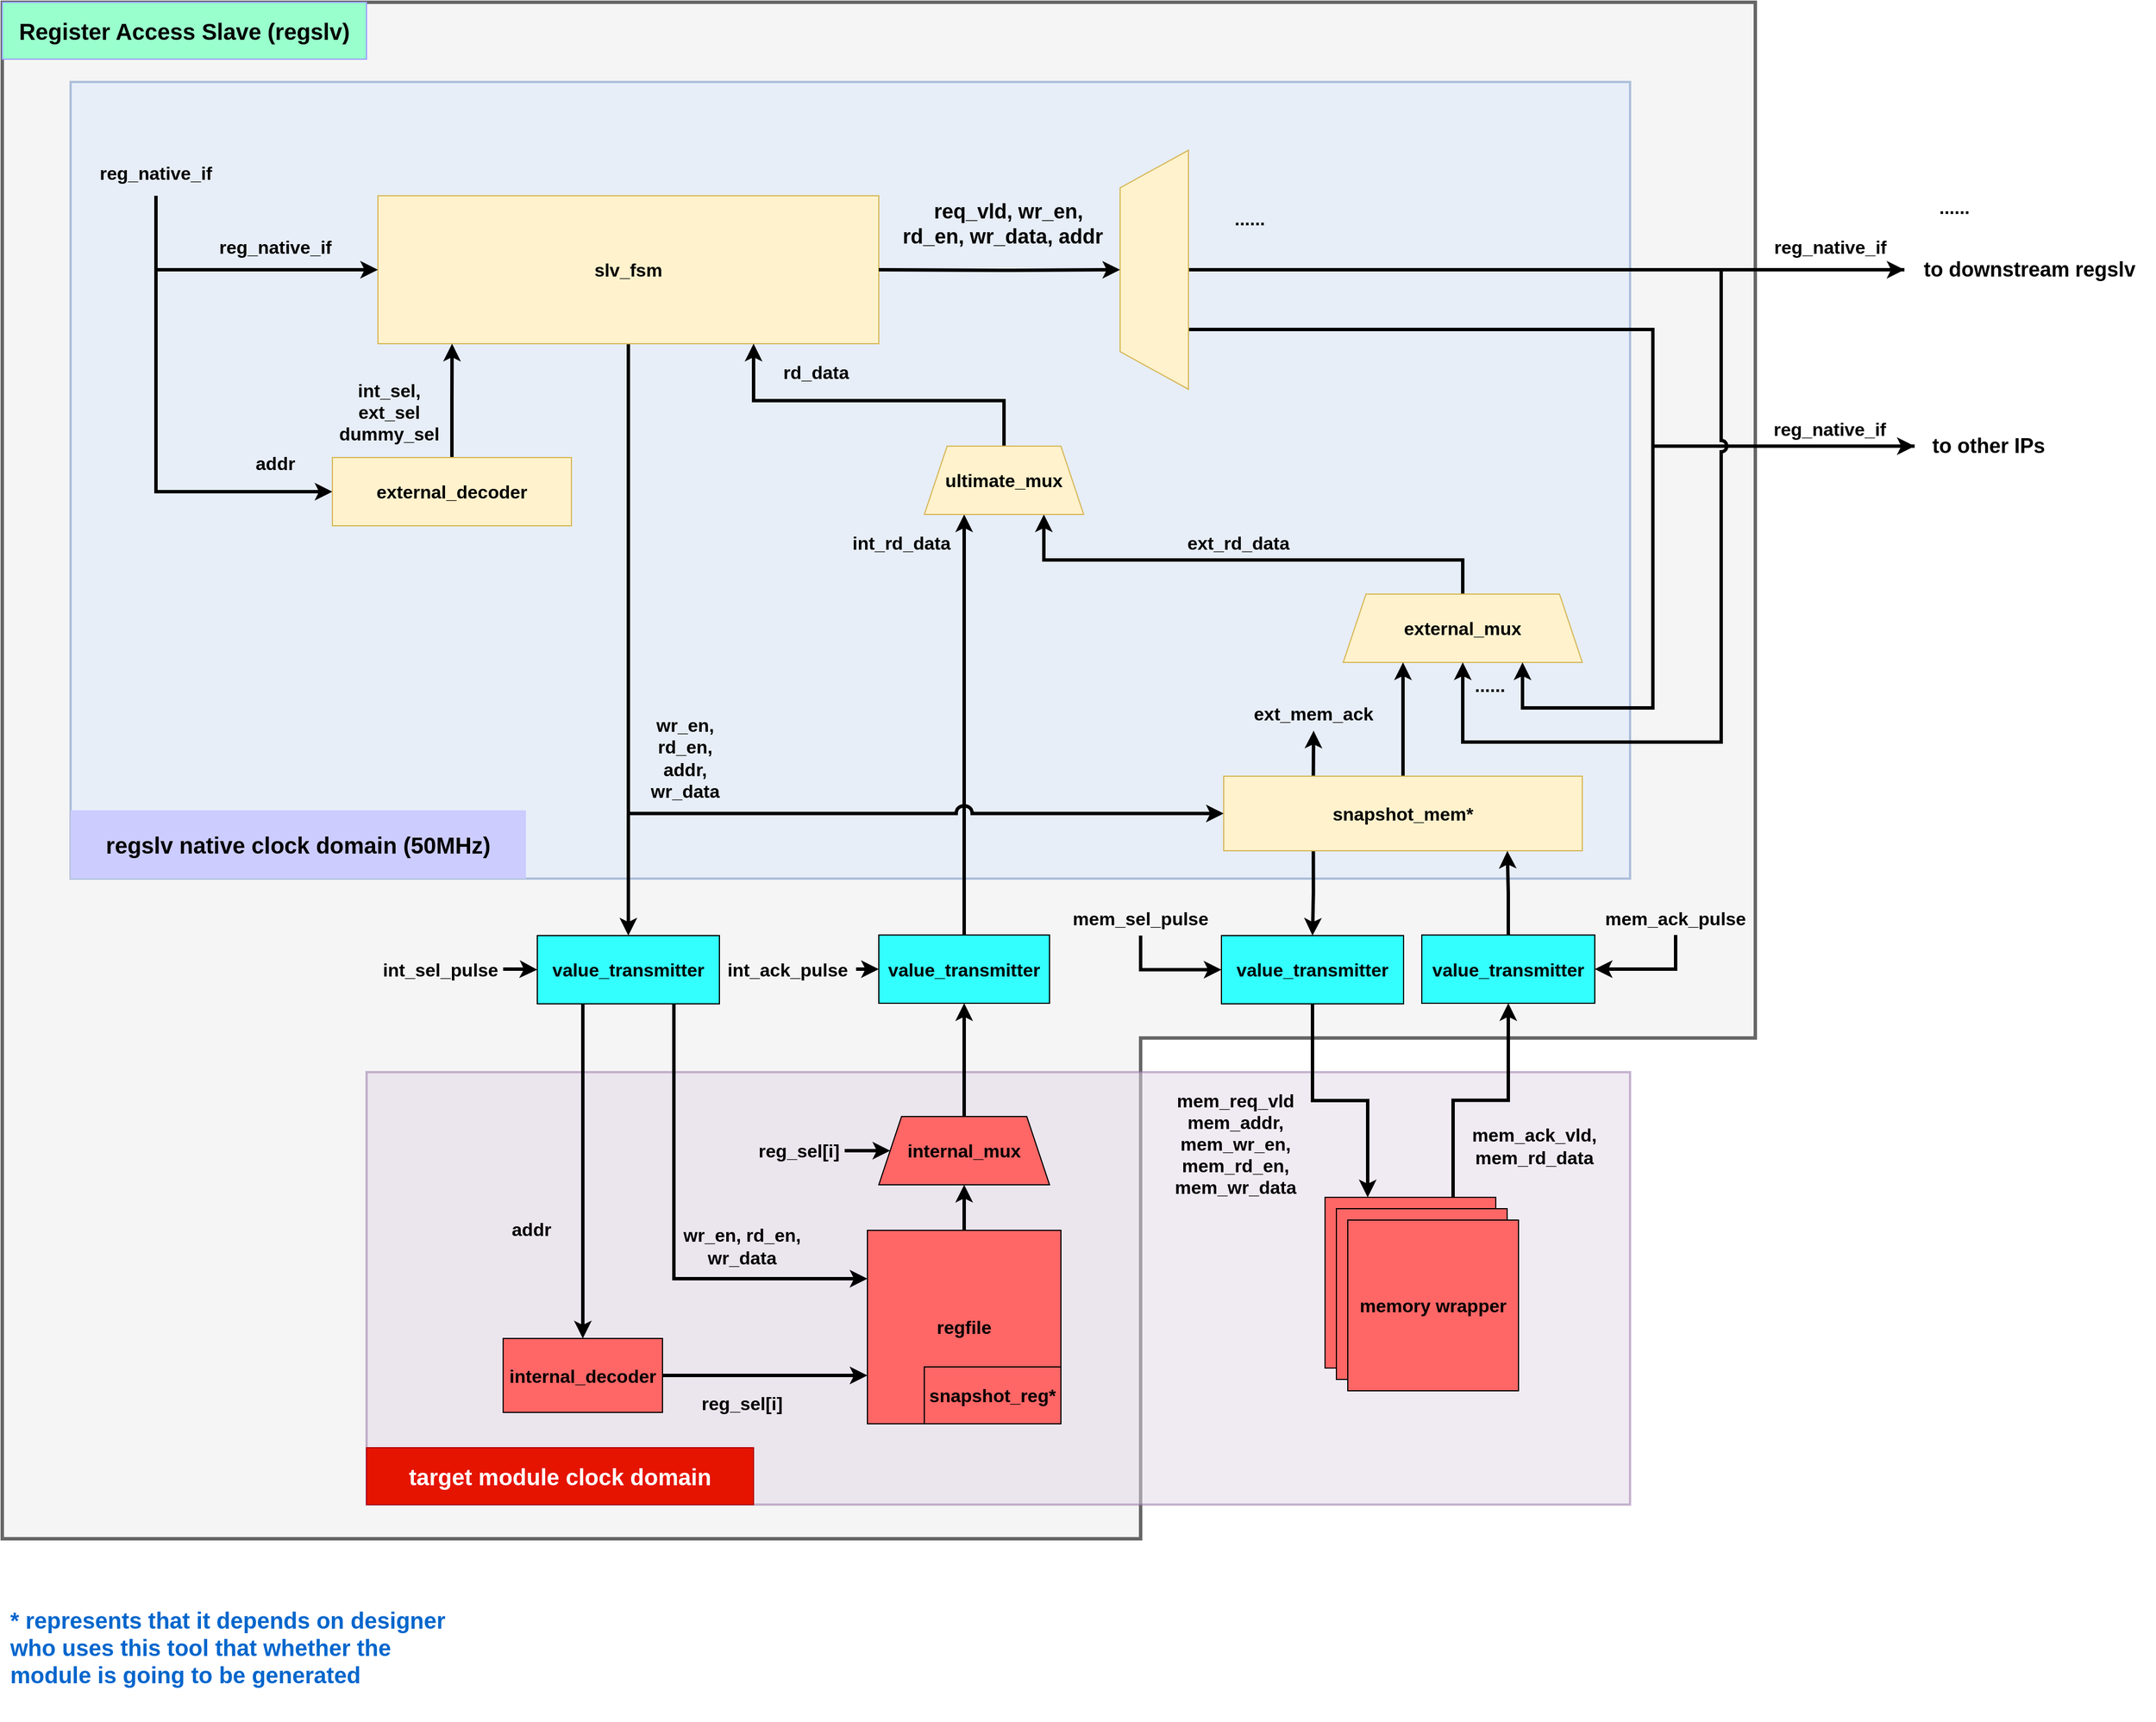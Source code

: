 <mxfile>
    <diagram id="2k0niPkLQAnHQQOvK0RH" name="第 1 页">
        <mxGraphModel dx="1464" dy="1006" grid="1" gridSize="10" guides="1" tooltips="1" connect="1" arrows="1" fold="1" page="1" pageScale="1" pageWidth="2336" pageHeight="1654" math="0" shadow="0">
            <root>
                <mxCell id="0"/>
                <mxCell id="1" parent="0"/>
                <mxCell id="248" value="" style="shape=corner;whiteSpace=wrap;html=1;fillColor=#f5f5f5;dx=1000;dy=910;strokeWidth=3;strokeColor=#666666;fontColor=#333333;fontSize=16;" parent="1" vertex="1">
                    <mxGeometry x="70" y="120" width="1540" height="1350" as="geometry"/>
                </mxCell>
                <mxCell id="250" value="" style="rounded=0;whiteSpace=wrap;html=1;fillColor=#e1d5e7;strokeColor=#9673a6;strokeWidth=2;opacity=50;fontSize=16;" parent="1" vertex="1">
                    <mxGeometry x="390" y="1060" width="1110" height="380" as="geometry"/>
                </mxCell>
                <mxCell id="244" value="" style="rounded=0;whiteSpace=wrap;html=1;fillColor=#dae8fc;strokeColor=#6c8ebf;strokeWidth=2;opacity=50;fontSize=16;" parent="1" vertex="1">
                    <mxGeometry x="130" y="190" width="1370" height="700" as="geometry"/>
                </mxCell>
                <mxCell id="12" value="&lt;b style=&quot;font-size: 16px;&quot;&gt;value_transmitter&lt;/b&gt;" style="rounded=0;whiteSpace=wrap;html=1;fontColor=#000000;fillColor=#33FFFF;fontSize=16;" parent="1" vertex="1">
                    <mxGeometry x="540" y="940" width="160" height="60" as="geometry"/>
                </mxCell>
                <mxCell id="143" style="edgeStyle=orthogonalEdgeStyle;rounded=0;html=1;exitX=0.5;exitY=0;exitDx=0;exitDy=0;entryX=0.25;entryY=1;entryDx=0;entryDy=0;fontSize=16;fontColor=#000000;startArrow=none;startFill=0;strokeWidth=3;" parent="1" source="16" target="108" edge="1">
                    <mxGeometry relative="1" as="geometry"/>
                </mxCell>
                <mxCell id="16" value="&lt;b style=&quot;font-size: 16px;&quot;&gt;value_transmitter&lt;/b&gt;" style="rounded=0;whiteSpace=wrap;html=1;fontColor=#000000;fillColor=#33FFFF;fontSize=16;" parent="1" vertex="1">
                    <mxGeometry x="840" y="939.5" width="150" height="60" as="geometry"/>
                </mxCell>
                <mxCell id="221" style="edgeStyle=orthogonalEdgeStyle;rounded=0;html=1;entryX=0;entryY=0.5;entryDx=0;entryDy=0;fontSize=16;fontColor=#0066CC;strokeWidth=3;startArrow=none;startFill=0;exitX=0.25;exitY=1;exitDx=0;exitDy=0;" parent="1" source="270" target="212" edge="1">
                    <mxGeometry relative="1" as="geometry">
                        <mxPoint x="1010" y="390" as="sourcePoint"/>
                        <Array as="points">
                            <mxPoint x="1520" y="408"/>
                            <mxPoint x="1520" y="510"/>
                        </Array>
                    </mxGeometry>
                </mxCell>
                <mxCell id="223" style="edgeStyle=orthogonalEdgeStyle;rounded=0;html=1;fontSize=16;fontColor=#0066CC;strokeWidth=3;entryX=0;entryY=0.5;entryDx=0;entryDy=0;startArrow=none;startFill=0;exitX=0.5;exitY=1;exitDx=0;exitDy=0;" parent="1" source="270" target="224" edge="1">
                    <mxGeometry relative="1" as="geometry">
                        <mxPoint x="1741.0" y="354.75" as="targetPoint"/>
                        <mxPoint x="960" y="355" as="sourcePoint"/>
                    </mxGeometry>
                </mxCell>
                <mxCell id="226" style="edgeStyle=orthogonalEdgeStyle;rounded=0;html=1;exitX=0.5;exitY=1;exitDx=0;exitDy=0;entryX=0;entryY=0.5;entryDx=0;entryDy=0;fontSize=16;fontColor=#0066CC;strokeWidth=3;jumpStyle=arc;jumpSize=10;" parent="1" target="116" edge="1">
                    <mxGeometry relative="1" as="geometry">
                        <Array as="points">
                            <mxPoint x="620" y="833"/>
                        </Array>
                        <mxPoint x="620" y="400" as="sourcePoint"/>
                    </mxGeometry>
                </mxCell>
                <mxCell id="235" style="edgeStyle=orthogonalEdgeStyle;rounded=0;html=1;exitX=0.5;exitY=1;exitDx=0;exitDy=0;entryX=0.5;entryY=0;entryDx=0;entryDy=0;strokeWidth=3;fontSize=16;" parent="1" source="52" target="12" edge="1">
                    <mxGeometry relative="1" as="geometry"/>
                </mxCell>
                <mxCell id="52" value="slv_fsm" style="rounded=0;whiteSpace=wrap;html=1;fontStyle=1;fillColor=#fff2cc;fontSize=16;strokeColor=#d6b656;" parent="1" vertex="1">
                    <mxGeometry x="400" y="290" width="440" height="130" as="geometry"/>
                </mxCell>
                <mxCell id="57" value="&lt;b style=&quot;font-size: 16px;&quot;&gt;value_transmitter&lt;/b&gt;" style="rounded=0;whiteSpace=wrap;html=1;fontColor=#000000;fillColor=#33FFFF;fontSize=16;" parent="1" vertex="1">
                    <mxGeometry x="1141" y="940" width="160" height="60" as="geometry"/>
                </mxCell>
                <mxCell id="118" style="edgeStyle=orthogonalEdgeStyle;rounded=0;html=1;exitX=0.5;exitY=1;exitDx=0;exitDy=0;entryX=0;entryY=0.5;entryDx=0;entryDy=0;fontSize=16;fontColor=#000000;startArrow=none;startFill=0;strokeWidth=3;" parent="1" source="104" target="119" edge="1">
                    <mxGeometry relative="1" as="geometry">
                        <mxPoint x="355" y="550" as="targetPoint"/>
                    </mxGeometry>
                </mxCell>
                <mxCell id="121" style="edgeStyle=orthogonalEdgeStyle;rounded=0;html=1;exitX=0.5;exitY=1;exitDx=0;exitDy=0;entryX=0;entryY=0.5;entryDx=0;entryDy=0;fontSize=16;fontColor=#000000;startArrow=none;startFill=0;strokeWidth=3;" parent="1" source="104" target="52" edge="1">
                    <mxGeometry relative="1" as="geometry"/>
                </mxCell>
                <mxCell id="104" value="&lt;b style=&quot;font-size: 16px&quot;&gt;reg_native_if&lt;/b&gt;&lt;b style=&quot;font-size: 16px&quot;&gt;&lt;br style=&quot;font-size: 16px&quot;&gt;&lt;/b&gt;" style="text;html=1;strokeColor=none;fillColor=none;align=center;verticalAlign=middle;whiteSpace=wrap;rounded=0;fontSize=16;fontColor=#000000;" parent="1" vertex="1">
                    <mxGeometry x="120" y="250" width="170" height="40" as="geometry"/>
                </mxCell>
                <mxCell id="144" style="edgeStyle=orthogonalEdgeStyle;rounded=0;html=1;exitX=0.5;exitY=0;exitDx=0;exitDy=0;entryX=0.75;entryY=1;entryDx=0;entryDy=0;fontSize=16;fontColor=#000000;startArrow=none;startFill=0;strokeWidth=3;" parent="1" source="107" target="108" edge="1">
                    <mxGeometry relative="1" as="geometry">
                        <Array as="points">
                            <mxPoint x="1353" y="610"/>
                            <mxPoint x="985" y="610"/>
                        </Array>
                    </mxGeometry>
                </mxCell>
                <mxCell id="107" value="&lt;font color=&quot;#000000&quot; style=&quot;font-size: 16px;&quot;&gt;&lt;b style=&quot;font-size: 16px;&quot;&gt;external_mux&lt;/b&gt;&lt;/font&gt;" style="shape=trapezoid;perimeter=trapezoidPerimeter;whiteSpace=wrap;html=1;fixedSize=1;fontSize=16;fillColor=#fff2cc;strokeColor=#d6b656;" parent="1" vertex="1">
                    <mxGeometry x="1248" y="640" width="210" height="60" as="geometry"/>
                </mxCell>
                <mxCell id="142" style="edgeStyle=orthogonalEdgeStyle;rounded=0;html=1;exitX=0.5;exitY=0;exitDx=0;exitDy=0;entryX=0.75;entryY=1;entryDx=0;entryDy=0;fontSize=16;fontColor=#000000;startArrow=none;startFill=0;strokeWidth=3;" parent="1" source="108" target="52" edge="1">
                    <mxGeometry relative="1" as="geometry">
                        <Array as="points">
                            <mxPoint x="950" y="470"/>
                            <mxPoint x="730" y="470"/>
                        </Array>
                    </mxGeometry>
                </mxCell>
                <mxCell id="108" value="&lt;font color=&quot;#000000&quot; style=&quot;font-size: 16px;&quot;&gt;&lt;b style=&quot;font-size: 16px;&quot;&gt;ultimate_mux&lt;/b&gt;&lt;/font&gt;" style="shape=trapezoid;perimeter=trapezoidPerimeter;whiteSpace=wrap;html=1;fixedSize=1;fontSize=16;fillColor=#fff2cc;strokeColor=#d6b656;" parent="1" vertex="1">
                    <mxGeometry x="880" y="510" width="140" height="60" as="geometry"/>
                </mxCell>
                <mxCell id="165" style="edgeStyle=orthogonalEdgeStyle;rounded=0;html=1;exitX=0.5;exitY=0;exitDx=0;exitDy=0;entryX=0.25;entryY=1;entryDx=0;entryDy=0;fontSize=16;fontColor=#000000;startArrow=none;startFill=0;strokeWidth=3;" parent="1" source="116" target="107" edge="1">
                    <mxGeometry relative="1" as="geometry"/>
                </mxCell>
                <mxCell id="184" style="edgeStyle=orthogonalEdgeStyle;html=1;exitX=0.25;exitY=1;exitDx=0;exitDy=0;entryX=0.5;entryY=0;entryDx=0;entryDy=0;strokeWidth=3;rounded=0;fontSize=16;" parent="1" source="116" target="57" edge="1">
                    <mxGeometry relative="1" as="geometry"/>
                </mxCell>
                <mxCell id="255" style="edgeStyle=orthogonalEdgeStyle;rounded=0;jumpStyle=arc;jumpSize=10;html=1;exitX=0.25;exitY=0;exitDx=0;exitDy=0;entryX=0.5;entryY=1;entryDx=0;entryDy=0;fontSize=16;strokeWidth=3;" parent="1" source="116" target="254" edge="1">
                    <mxGeometry relative="1" as="geometry"/>
                </mxCell>
                <mxCell id="116" value="snapshot_mem*" style="rounded=0;whiteSpace=wrap;html=1;fillColor=#fff2cc;fontStyle=1;fontSize=16;strokeColor=#d6b656;" parent="1" vertex="1">
                    <mxGeometry x="1143" y="800" width="315" height="65.5" as="geometry"/>
                </mxCell>
                <mxCell id="123" style="edgeStyle=orthogonalEdgeStyle;rounded=0;html=1;exitX=0.5;exitY=0;exitDx=0;exitDy=0;entryX=0.148;entryY=1;entryDx=0;entryDy=0;entryPerimeter=0;fontSize=16;fontColor=#000000;startArrow=none;startFill=0;strokeWidth=3;" parent="1" source="119" target="52" edge="1">
                    <mxGeometry relative="1" as="geometry"/>
                </mxCell>
                <mxCell id="119" value="external_decoder" style="rounded=0;whiteSpace=wrap;html=1;fontStyle=1;fillColor=#fff2cc;fontSize=16;strokeColor=#d6b656;" parent="1" vertex="1">
                    <mxGeometry x="360" y="520" width="210" height="60" as="geometry"/>
                </mxCell>
                <mxCell id="122" value="&lt;b style=&quot;font-size: 16px;&quot;&gt;addr&lt;/b&gt;" style="text;html=1;strokeColor=none;fillColor=none;align=center;verticalAlign=middle;whiteSpace=wrap;rounded=0;fontSize=16;fontColor=#000000;" parent="1" vertex="1">
                    <mxGeometry x="280" y="510" width="60" height="30" as="geometry"/>
                </mxCell>
                <mxCell id="124" value="&lt;b style=&quot;font-size: 16px;&quot;&gt;int_sel,&lt;br style=&quot;font-size: 16px;&quot;&gt;ext_sel&lt;br style=&quot;font-size: 16px;&quot;&gt;dummy_sel&lt;br style=&quot;font-size: 16px;&quot;&gt;&lt;/b&gt;" style="text;html=1;strokeColor=none;fillColor=none;align=center;verticalAlign=middle;whiteSpace=wrap;rounded=0;fontSize=16;fontColor=#000000;" parent="1" vertex="1">
                    <mxGeometry x="360" y="449.5" width="100" height="60.5" as="geometry"/>
                </mxCell>
                <mxCell id="151" style="edgeStyle=orthogonalEdgeStyle;rounded=0;html=1;exitX=1;exitY=0.5;exitDx=0;exitDy=0;fontSize=16;fontColor=#000000;startArrow=none;startFill=0;strokeWidth=3;" parent="1" source="150" target="12" edge="1">
                    <mxGeometry relative="1" as="geometry"/>
                </mxCell>
                <mxCell id="150" value="&lt;b style=&quot;font-size: 16px;&quot;&gt;int_sel_pulse&lt;/b&gt;" style="text;html=1;strokeColor=none;fillColor=none;align=center;verticalAlign=middle;whiteSpace=wrap;rounded=0;fontSize=16;fontColor=#000000;" parent="1" vertex="1">
                    <mxGeometry x="400" y="954.5" width="110" height="30" as="geometry"/>
                </mxCell>
                <mxCell id="158" value="&lt;b style=&quot;font-size: 16px;&quot;&gt;wr_en,&lt;br style=&quot;font-size: 16px;&quot;&gt;rd_en,&lt;br style=&quot;font-size: 16px;&quot;&gt;addr,&lt;br style=&quot;font-size: 16px;&quot;&gt;wr_data&lt;/b&gt;" style="text;html=1;strokeColor=none;fillColor=none;align=center;verticalAlign=middle;whiteSpace=wrap;rounded=0;fontSize=16;" parent="1" vertex="1">
                    <mxGeometry x="620" y="741" width="100" height="86" as="geometry"/>
                </mxCell>
                <mxCell id="159" value="&lt;b style=&quot;font-size: 16px;&quot;&gt;reg_native_if&lt;/b&gt;" style="text;html=1;strokeColor=none;fillColor=none;align=center;verticalAlign=middle;whiteSpace=wrap;rounded=0;fontSize=16;fontColor=#000000;" parent="1" vertex="1">
                    <mxGeometry x="245" y="320" width="130" height="30" as="geometry"/>
                </mxCell>
                <mxCell id="174" value="&lt;b style=&quot;font-size: 16px;&quot;&gt;rd_data&lt;/b&gt;" style="text;html=1;strokeColor=none;fillColor=none;align=center;verticalAlign=middle;whiteSpace=wrap;rounded=0;fontSize=16;" parent="1" vertex="1">
                    <mxGeometry x="740" y="430" width="90" height="30" as="geometry"/>
                </mxCell>
                <mxCell id="260" style="edgeStyle=none;html=1;exitX=1;exitY=0.5;exitDx=0;exitDy=0;entryX=0;entryY=0.5;entryDx=0;entryDy=0;fontSize=18;strokeWidth=3;" parent="1" source="176" target="16" edge="1">
                    <mxGeometry relative="1" as="geometry"/>
                </mxCell>
                <mxCell id="176" value="&lt;b style=&quot;font-size: 16px;&quot;&gt;int_ack_pulse&lt;/b&gt;" style="text;html=1;strokeColor=none;fillColor=none;align=center;verticalAlign=middle;whiteSpace=wrap;rounded=0;fontSize=16;" parent="1" vertex="1">
                    <mxGeometry x="700" y="951.5" width="120" height="36" as="geometry"/>
                </mxCell>
                <mxCell id="195" style="edgeStyle=orthogonalEdgeStyle;rounded=0;html=1;exitX=0.5;exitY=0;exitDx=0;exitDy=0;strokeWidth=3;entryX=0.791;entryY=1.002;entryDx=0;entryDy=0;entryPerimeter=0;fontSize=16;" parent="1" source="183" target="116" edge="1">
                    <mxGeometry relative="1" as="geometry">
                        <mxPoint x="1392" y="871" as="targetPoint"/>
                    </mxGeometry>
                </mxCell>
                <mxCell id="183" value="&lt;b style=&quot;font-size: 16px;&quot;&gt;value_transmitter&lt;/b&gt;" style="rounded=0;whiteSpace=wrap;html=1;fontColor=#000000;fillColor=#33FFFF;fontSize=16;" parent="1" vertex="1">
                    <mxGeometry x="1317" y="939.5" width="152" height="60" as="geometry"/>
                </mxCell>
                <mxCell id="193" style="edgeStyle=orthogonalEdgeStyle;rounded=0;html=1;exitX=0.75;exitY=0;exitDx=0;exitDy=0;entryX=0.5;entryY=1;entryDx=0;entryDy=0;strokeWidth=3;fontSize=16;" parent="1" source="6" target="183" edge="1">
                    <mxGeometry relative="1" as="geometry"/>
                </mxCell>
                <mxCell id="199" value="&lt;font style=&quot;font-size: 20px;&quot; color=&quot;#0066cc&quot;&gt;&lt;span style=&quot;font-size: 20px;&quot;&gt;* represents that it depends on designer who uses this tool that whether the module is going to be generated&lt;/span&gt;&lt;/font&gt;" style="text;html=1;strokeColor=none;fillColor=none;align=left;verticalAlign=middle;whiteSpace=wrap;rounded=0;fontSize=20;spacingLeft=5;fontStyle=1" parent="1" vertex="1">
                    <mxGeometry x="70" y="1500" width="410" height="130" as="geometry"/>
                </mxCell>
                <mxCell id="207" value="&lt;b style=&quot;font-size: 16px;&quot;&gt;ext_rd_data&lt;/b&gt;" style="text;html=1;strokeColor=none;fillColor=none;align=center;verticalAlign=middle;whiteSpace=wrap;rounded=0;fontSize=16;" parent="1" vertex="1">
                    <mxGeometry x="1100" y="580" width="112" height="30" as="geometry"/>
                </mxCell>
                <mxCell id="222" style="edgeStyle=orthogonalEdgeStyle;rounded=0;html=1;exitX=0;exitY=0.5;exitDx=0;exitDy=0;entryX=0.75;entryY=1;entryDx=0;entryDy=0;fontSize=16;fontColor=#0066CC;strokeWidth=3;" parent="1" source="212" target="107" edge="1">
                    <mxGeometry relative="1" as="geometry">
                        <Array as="points">
                            <mxPoint x="1520" y="510"/>
                            <mxPoint x="1520" y="740"/>
                            <mxPoint x="1406" y="740"/>
                        </Array>
                    </mxGeometry>
                </mxCell>
                <mxCell id="212" value="to other IPs" style="rounded=0;whiteSpace=wrap;html=1;fontSize=18;fillColor=none;strokeColor=none;fontStyle=1" parent="1" vertex="1">
                    <mxGeometry x="1750" y="490" width="130" height="40" as="geometry"/>
                </mxCell>
                <mxCell id="225" style="edgeStyle=orthogonalEdgeStyle;rounded=0;html=1;entryX=0.5;entryY=1;entryDx=0;entryDy=0;fontSize=16;fontColor=#0066CC;strokeWidth=3;exitX=0;exitY=0.5;exitDx=0;exitDy=0;jumpStyle=arc;" parent="1" source="224" target="107" edge="1">
                    <mxGeometry relative="1" as="geometry">
                        <Array as="points">
                            <mxPoint x="1580" y="355"/>
                            <mxPoint x="1580" y="770"/>
                            <mxPoint x="1353" y="770"/>
                        </Array>
                    </mxGeometry>
                </mxCell>
                <mxCell id="224" value="to downstream regslv" style="rounded=0;whiteSpace=wrap;html=1;fontSize=18;fillColor=none;strokeColor=none;fontStyle=1" parent="1" vertex="1">
                    <mxGeometry x="1741" y="330" width="220" height="50" as="geometry"/>
                </mxCell>
                <mxCell id="227" value="&lt;b style=&quot;font-size: 16px;&quot;&gt;......&lt;/b&gt;" style="text;html=1;strokeColor=none;fillColor=none;align=center;verticalAlign=middle;whiteSpace=wrap;rounded=0;fontSize=16;" parent="1" vertex="1">
                    <mxGeometry x="1352" y="710" width="50" height="20" as="geometry"/>
                </mxCell>
                <mxCell id="228" value="&lt;b style=&quot;font-size: 16px;&quot;&gt;......&lt;/b&gt;" style="text;html=1;strokeColor=none;fillColor=none;align=center;verticalAlign=middle;whiteSpace=wrap;rounded=0;fontSize=16;" parent="1" vertex="1">
                    <mxGeometry x="1141" y="300" width="50" height="20" as="geometry"/>
                </mxCell>
                <mxCell id="229" value="&lt;b style=&quot;font-size: 16px;&quot;&gt;reg_native_if&lt;/b&gt;" style="text;html=1;strokeColor=none;fillColor=none;align=center;verticalAlign=middle;whiteSpace=wrap;rounded=0;fontSize=16;fontColor=#000000;" parent="1" vertex="1">
                    <mxGeometry x="1611" y="320" width="130" height="30" as="geometry"/>
                </mxCell>
                <mxCell id="230" value="&lt;b style=&quot;font-size: 16px;&quot;&gt;reg_native_if&lt;/b&gt;" style="text;html=1;strokeColor=none;fillColor=none;align=center;verticalAlign=middle;whiteSpace=wrap;rounded=0;fontSize=16;fontColor=#000000;" parent="1" vertex="1">
                    <mxGeometry x="1611" y="480" width="129" height="30" as="geometry"/>
                </mxCell>
                <mxCell id="232" value="&lt;b style=&quot;font-size: 16px;&quot;&gt;int_rd_data&lt;/b&gt;" style="text;html=1;strokeColor=none;fillColor=none;align=center;verticalAlign=middle;whiteSpace=wrap;rounded=0;fontSize=16;" parent="1" vertex="1">
                    <mxGeometry x="810" y="580" width="100" height="30" as="geometry"/>
                </mxCell>
                <mxCell id="251" value="&lt;b style=&quot;font-size: 20px;&quot;&gt;regslv native clock domain (50MHz)&lt;/b&gt;" style="rounded=0;whiteSpace=wrap;html=1;fillColor=#CCCCFF;fontSize=20;strokeColor=none;" parent="1" vertex="1">
                    <mxGeometry x="130" y="830" width="400" height="60" as="geometry"/>
                </mxCell>
                <mxCell id="192" style="edgeStyle=orthogonalEdgeStyle;rounded=0;html=1;exitX=0.5;exitY=1;exitDx=0;exitDy=0;entryX=0.25;entryY=0;entryDx=0;entryDy=0;strokeWidth=3;fontSize=16;" parent="1" source="57" target="6" edge="1">
                    <mxGeometry relative="1" as="geometry"/>
                </mxCell>
                <mxCell id="254" value="&lt;b style=&quot;font-size: 16px;&quot;&gt;ext_mem_ack&lt;/b&gt;" style="text;html=1;strokeColor=none;fillColor=none;align=center;verticalAlign=middle;whiteSpace=wrap;rounded=0;fontSize=16;" parent="1" vertex="1">
                    <mxGeometry x="1167" y="730" width="110" height="30" as="geometry"/>
                </mxCell>
                <mxCell id="146" style="edgeStyle=orthogonalEdgeStyle;rounded=0;html=1;exitX=0.25;exitY=1;exitDx=0;exitDy=0;fontSize=16;fontColor=#000000;startArrow=none;startFill=0;strokeWidth=3;" parent="1" source="12" target="80" edge="1">
                    <mxGeometry relative="1" as="geometry"/>
                </mxCell>
                <mxCell id="145" style="edgeStyle=orthogonalEdgeStyle;rounded=0;html=1;exitX=0.75;exitY=1;exitDx=0;exitDy=0;entryX=0;entryY=0.25;entryDx=0;entryDy=0;fontSize=16;fontColor=#000000;startArrow=none;startFill=0;strokeWidth=3;" parent="1" source="12" target="5" edge="1">
                    <mxGeometry relative="1" as="geometry">
                        <mxPoint x="770" y="1182.5" as="targetPoint"/>
                    </mxGeometry>
                </mxCell>
                <mxCell id="32" style="edgeStyle=orthogonalEdgeStyle;html=1;exitX=0.5;exitY=0;exitDx=0;exitDy=0;entryX=0.5;entryY=1;entryDx=0;entryDy=0;strokeWidth=3;rounded=0;fontSize=16;" parent="1" source="102" target="16" edge="1">
                    <mxGeometry relative="1" as="geometry">
                        <mxPoint x="865" y="909" as="sourcePoint"/>
                    </mxGeometry>
                </mxCell>
                <mxCell id="257" value="Register Access Slave (regslv)" style="text;html=1;strokeColor=#9999FF;fillColor=#99FFCC;align=center;verticalAlign=middle;whiteSpace=wrap;rounded=0;fontSize=20;fontStyle=1;strokeWidth=1;" parent="1" vertex="1">
                    <mxGeometry x="70" y="120" width="320" height="50" as="geometry"/>
                </mxCell>
                <mxCell id="31" style="edgeStyle=orthogonalEdgeStyle;html=1;exitX=0.5;exitY=0;exitDx=0;exitDy=0;strokeWidth=3;rounded=0;fontSize=16;entryX=0.5;entryY=1;entryDx=0;entryDy=0;" parent="1" source="5" target="102" edge="1">
                    <mxGeometry relative="1" as="geometry">
                        <mxPoint x="865" y="1153.5" as="targetPoint"/>
                    </mxGeometry>
                </mxCell>
                <mxCell id="54" value="&lt;b style=&quot;font-size: 16px;&quot;&gt;wr_en, rd_en,&lt;br style=&quot;font-size: 16px;&quot;&gt;wr_data&lt;/b&gt;" style="text;html=1;strokeColor=none;fillColor=none;align=center;verticalAlign=middle;whiteSpace=wrap;rounded=0;fontSize=16;" parent="1" vertex="1">
                    <mxGeometry x="665" y="1184.5" width="110" height="56" as="geometry"/>
                </mxCell>
                <mxCell id="155" style="edgeStyle=orthogonalEdgeStyle;rounded=0;html=1;fontSize=16;fontColor=#000000;startArrow=none;startFill=0;strokeWidth=3;entryX=0;entryY=0.75;entryDx=0;entryDy=0;" parent="1" source="80" target="5" edge="1">
                    <mxGeometry relative="1" as="geometry">
                        <mxPoint x="770" y="1335" as="targetPoint"/>
                    </mxGeometry>
                </mxCell>
                <mxCell id="80" value="internal_decoder" style="rounded=0;whiteSpace=wrap;html=1;fillColor=#FF6666;fontStyle=1;fontColor=#000000;fontSize=16;" parent="1" vertex="1">
                    <mxGeometry x="510" y="1294" width="140" height="65" as="geometry"/>
                </mxCell>
                <mxCell id="76" value="&lt;b style=&quot;font-size: 16px&quot;&gt;mem_req_vld&lt;br&gt;mem_addr,&lt;br style=&quot;font-size: 16px&quot;&gt;mem_wr_en,&lt;br style=&quot;font-size: 16px&quot;&gt;mem_rd_en,&lt;br style=&quot;font-size: 16px&quot;&gt;mem_wr_data&lt;/b&gt;" style="text;html=1;strokeColor=none;fillColor=none;align=center;verticalAlign=middle;whiteSpace=wrap;rounded=0;fontSize=16;" parent="1" vertex="1">
                    <mxGeometry x="1090" y="1065" width="127" height="115" as="geometry"/>
                </mxCell>
                <mxCell id="102" value="&lt;font color=&quot;#000000&quot; style=&quot;font-size: 16px;&quot;&gt;&lt;b style=&quot;font-size: 16px;&quot;&gt;internal_mux&lt;/b&gt;&lt;/font&gt;" style="shape=trapezoid;perimeter=trapezoidPerimeter;whiteSpace=wrap;html=1;fixedSize=1;fontSize=16;fillColor=#FF6666;" parent="1" vertex="1">
                    <mxGeometry x="840" y="1099" width="150" height="60" as="geometry"/>
                </mxCell>
                <mxCell id="138" value="" style="group;fontSize=16;" parent="1" vertex="1" connectable="0">
                    <mxGeometry x="1232" y="1170" width="170" height="170" as="geometry"/>
                </mxCell>
                <mxCell id="6" value="memory" style="whiteSpace=wrap;html=1;aspect=fixed;fillColor=#FF6666;fontStyle=1;fontColor=#000000;fontSize=16;" parent="138" vertex="1">
                    <mxGeometry width="150" height="150" as="geometry"/>
                </mxCell>
                <mxCell id="9" value="memory" style="whiteSpace=wrap;html=1;aspect=fixed;fillColor=#FF6666;fontStyle=1;fontColor=#000000;fontSize=16;" parent="138" vertex="1">
                    <mxGeometry x="10" y="10" width="150" height="150" as="geometry"/>
                </mxCell>
                <mxCell id="10" value="memory wrapper" style="whiteSpace=wrap;html=1;aspect=fixed;fillColor=#FF6666;fontStyle=1;fontColor=#000000;fontSize=16;" parent="138" vertex="1">
                    <mxGeometry x="20" y="20" width="150" height="150" as="geometry"/>
                </mxCell>
                <mxCell id="152" value="&lt;b style=&quot;font-size: 16px;&quot;&gt;addr&lt;/b&gt;" style="text;html=1;strokeColor=none;fillColor=none;align=center;verticalAlign=middle;whiteSpace=wrap;rounded=0;fontSize=16;" parent="1" vertex="1">
                    <mxGeometry x="500" y="1179.5" width="70" height="36" as="geometry"/>
                </mxCell>
                <mxCell id="154" value="&lt;b style=&quot;font-size: 16px;&quot;&gt;reg_sel[i]&lt;/b&gt;" style="text;html=1;strokeColor=none;fillColor=none;align=center;verticalAlign=middle;whiteSpace=wrap;rounded=0;fontSize=16;" parent="1" vertex="1">
                    <mxGeometry x="670" y="1333" width="100" height="36" as="geometry"/>
                </mxCell>
                <mxCell id="164" style="edgeStyle=orthogonalEdgeStyle;rounded=0;html=1;exitX=1;exitY=0.5;exitDx=0;exitDy=0;entryX=0;entryY=0.5;entryDx=0;entryDy=0;fontSize=16;fontColor=#000000;startArrow=none;startFill=0;strokeWidth=3;" parent="1" source="163" target="102" edge="1">
                    <mxGeometry relative="1" as="geometry"/>
                </mxCell>
                <mxCell id="163" value="&lt;b style=&quot;font-size: 16px;&quot;&gt;reg_sel[i]&lt;/b&gt;" style="text;html=1;strokeColor=none;fillColor=none;align=center;verticalAlign=middle;whiteSpace=wrap;rounded=0;fontSize=16;" parent="1" vertex="1">
                    <mxGeometry x="730" y="1111" width="80" height="36" as="geometry"/>
                </mxCell>
                <mxCell id="5" value="regfile" style="whiteSpace=wrap;html=1;aspect=fixed;fillColor=#FF6666;fontStyle=1;fontColor=#000000;fontSize=16;" parent="1" vertex="1">
                    <mxGeometry x="830" y="1199" width="170" height="170" as="geometry"/>
                </mxCell>
                <mxCell id="157" value="&lt;b style=&quot;font-size: 16px;&quot;&gt;snapshot_reg*&lt;/b&gt;" style="rounded=0;whiteSpace=wrap;html=1;fontSize=16;fontColor=#000000;fillColor=#FF6666;" parent="1" vertex="1">
                    <mxGeometry x="880" y="1319" width="120" height="50" as="geometry"/>
                </mxCell>
                <mxCell id="197" value="&lt;b style=&quot;font-size: 16px&quot;&gt;mem_ack_vld,&lt;br&gt;mem_rd_data&lt;/b&gt;" style="text;html=1;strokeColor=none;fillColor=none;align=center;verticalAlign=middle;whiteSpace=wrap;rounded=0;fontSize=16;" parent="1" vertex="1">
                    <mxGeometry x="1352" y="1099" width="128" height="51" as="geometry"/>
                </mxCell>
                <mxCell id="252" value="&lt;b style=&quot;font-size: 20px;&quot;&gt;target module clock domain&lt;/b&gt;" style="rounded=0;whiteSpace=wrap;html=1;fillColor=#e51400;fontSize=20;strokeColor=#B20000;fontColor=#ffffff;" parent="1" vertex="1">
                    <mxGeometry x="390" y="1390" width="340" height="50" as="geometry"/>
                </mxCell>
                <mxCell id="263" style="edgeStyle=orthogonalEdgeStyle;html=1;exitX=0.5;exitY=1;exitDx=0;exitDy=0;entryX=1;entryY=0.5;entryDx=0;entryDy=0;strokeWidth=3;rounded=0;" edge="1" parent="1" source="262" target="183">
                    <mxGeometry relative="1" as="geometry"/>
                </mxCell>
                <mxCell id="262" value="&lt;b style=&quot;font-size: 16px;&quot;&gt;mem_ack_pulse&lt;/b&gt;" style="text;html=1;strokeColor=none;fillColor=none;align=center;verticalAlign=middle;whiteSpace=wrap;rounded=0;fontSize=16;" vertex="1" parent="1">
                    <mxGeometry x="1469" y="909.5" width="142" height="30" as="geometry"/>
                </mxCell>
                <mxCell id="267" style="edgeStyle=orthogonalEdgeStyle;rounded=0;html=1;entryX=0;entryY=0.5;entryDx=0;entryDy=0;strokeWidth=3;" edge="1" parent="1" source="266" target="57">
                    <mxGeometry relative="1" as="geometry"/>
                </mxCell>
                <mxCell id="266" value="&lt;b style=&quot;font-size: 16px&quot;&gt;mem_sel_pulse&lt;/b&gt;" style="text;html=1;strokeColor=none;fillColor=none;align=center;verticalAlign=middle;whiteSpace=wrap;rounded=0;fontSize=16;" vertex="1" parent="1">
                    <mxGeometry x="999" y="910" width="142" height="30" as="geometry"/>
                </mxCell>
                <mxCell id="269" style="edgeStyle=orthogonalEdgeStyle;rounded=0;html=1;exitX=1;exitY=0.5;exitDx=0;exitDy=0;entryX=0.5;entryY=0;entryDx=0;entryDy=0;fontSize=20;startArrow=none;startFill=0;strokeWidth=3;" edge="1" parent="1" target="270">
                    <mxGeometry relative="1" as="geometry">
                        <mxPoint x="840" y="355" as="sourcePoint"/>
                    </mxGeometry>
                </mxCell>
                <mxCell id="270" value="" style="shape=trapezoid;perimeter=trapezoidPerimeter;whiteSpace=wrap;html=1;fixedSize=1;fontSize=18;fillColor=#fff2cc;strokeColor=#d6b656;rotation=-90;size=33;" vertex="1" parent="1">
                    <mxGeometry x="977" y="325" width="210" height="60" as="geometry"/>
                </mxCell>
                <mxCell id="271" value="&lt;b&gt;req_vld, wr_en,&lt;br&gt;rd_en, wr_data, addr&amp;nbsp;&amp;nbsp;&lt;/b&gt;" style="text;html=1;strokeColor=none;fillColor=none;align=center;verticalAlign=middle;whiteSpace=wrap;rounded=0;fontSize=18;fontColor=#000000;" vertex="1" parent="1">
                    <mxGeometry x="858.5" y="280" width="190" height="70" as="geometry"/>
                </mxCell>
                <mxCell id="272" value="&lt;b style=&quot;font-size: 16px;&quot;&gt;......&lt;/b&gt;" style="text;html=1;strokeColor=none;fillColor=none;align=center;verticalAlign=middle;whiteSpace=wrap;rounded=0;fontSize=16;" vertex="1" parent="1">
                    <mxGeometry x="1760" y="290" width="50" height="20" as="geometry"/>
                </mxCell>
            </root>
        </mxGraphModel>
    </diagram>
</mxfile>